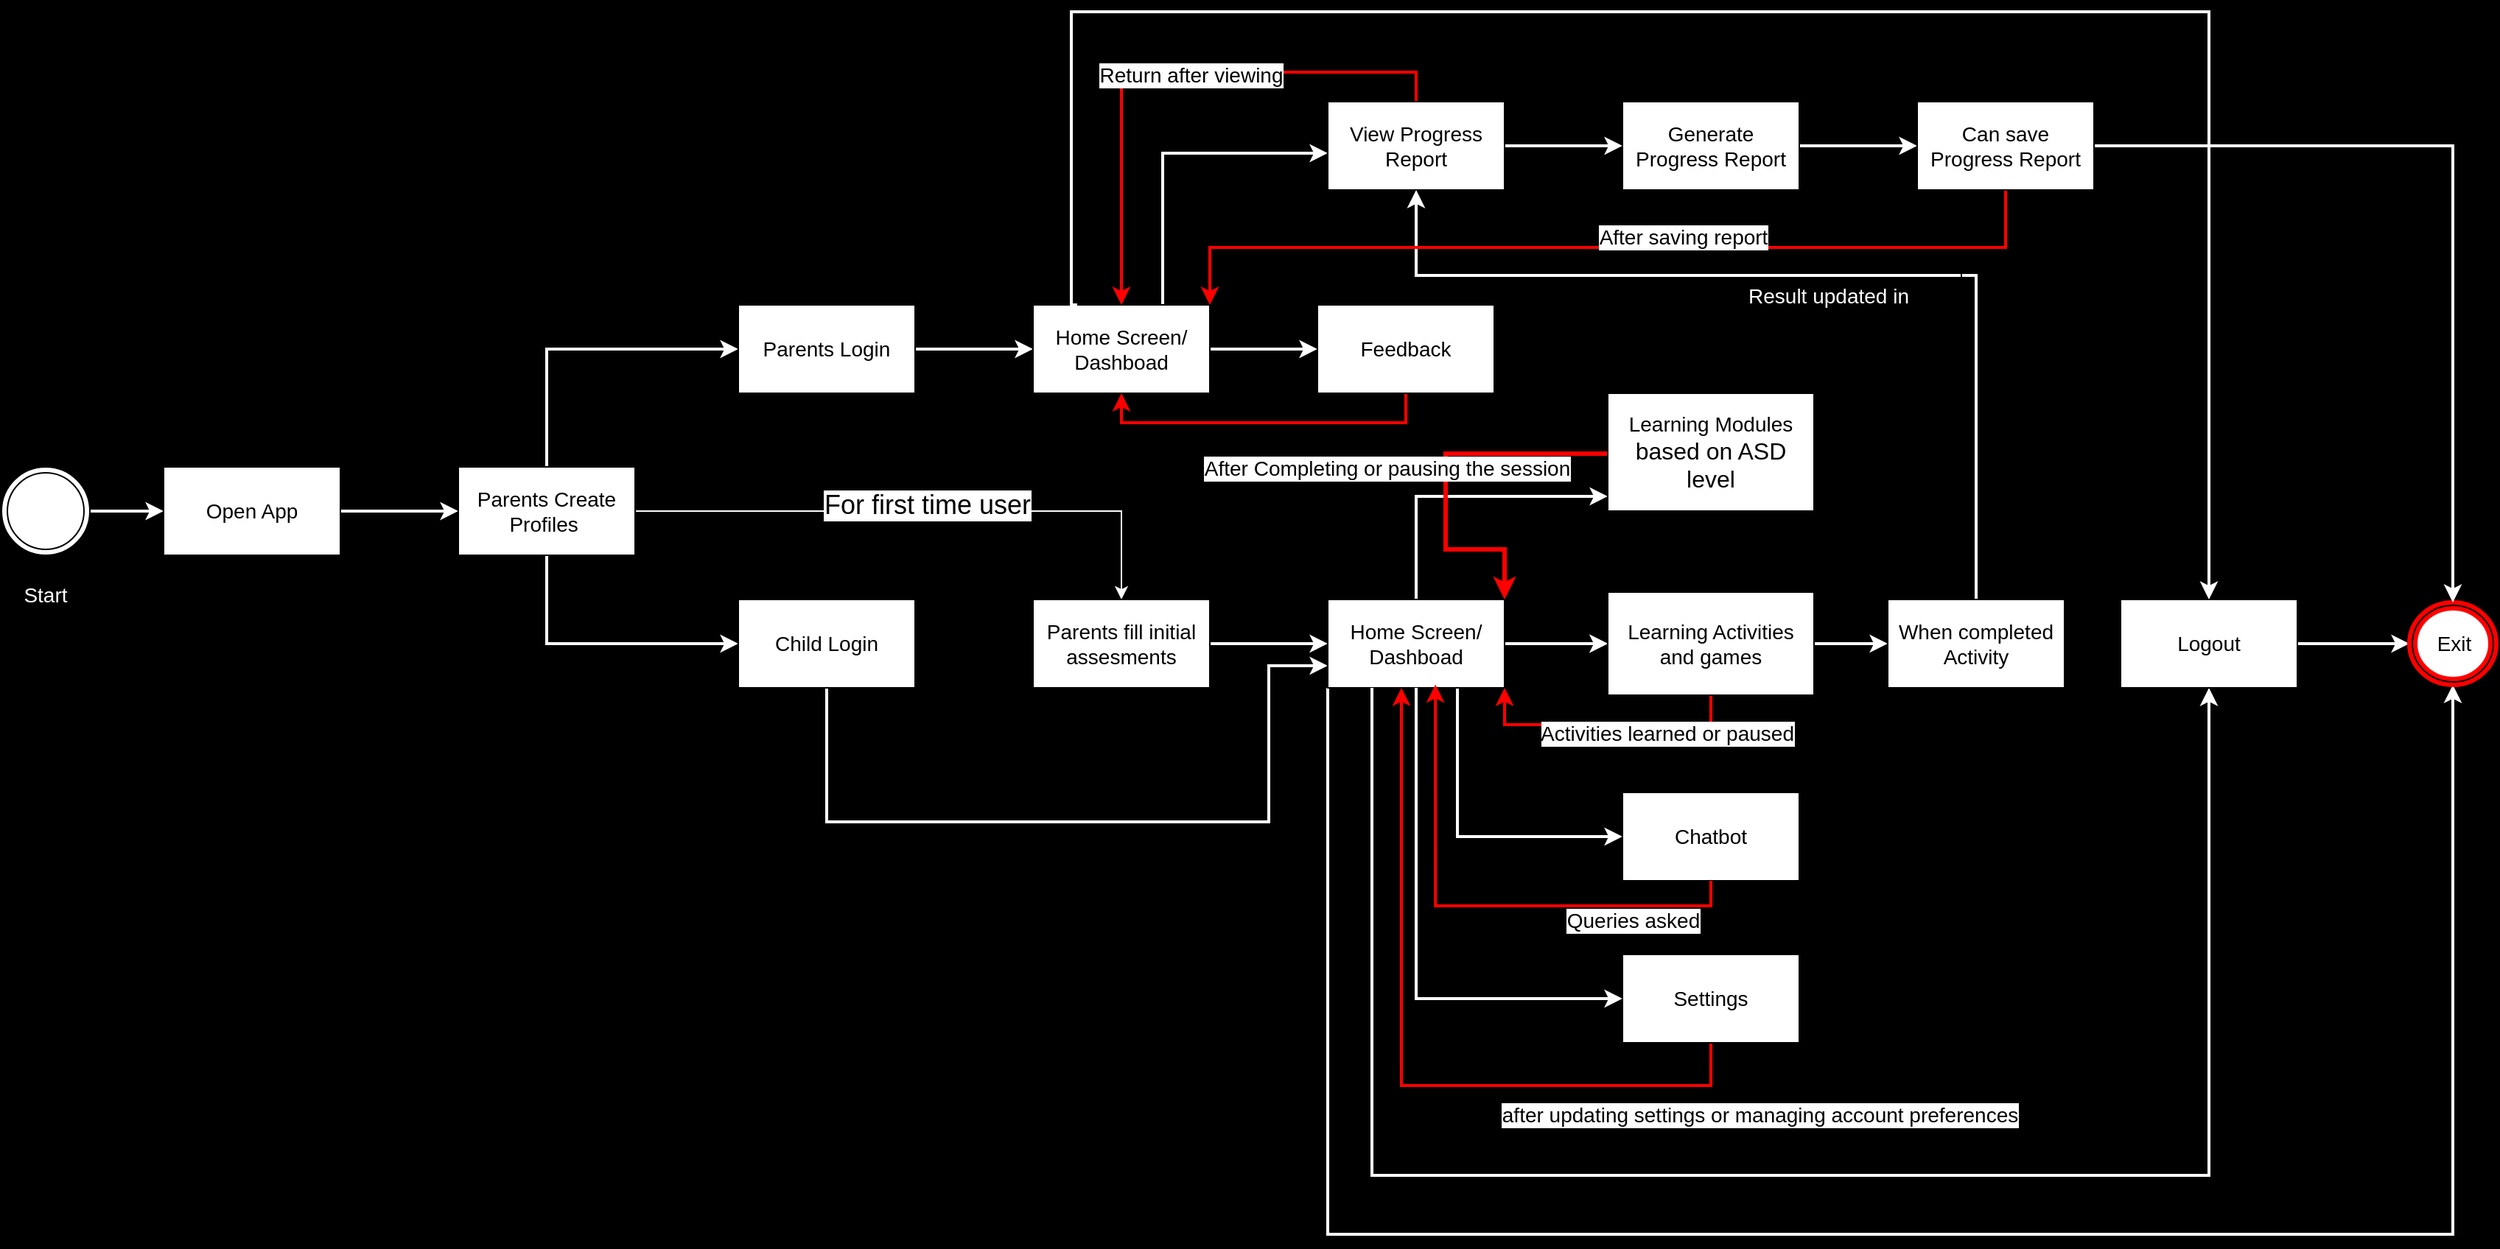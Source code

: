 <mxfile version="24.8.3">
  <diagram name="Page-1" id="Y77aju6TSqDfgTuME1C6">
    <mxGraphModel dx="1400" dy="753" grid="0" gridSize="10" guides="1" tooltips="1" connect="1" arrows="1" fold="1" page="1" pageScale="1" pageWidth="1600" pageHeight="900" background="#000000" math="0" shadow="0">
      <root>
        <mxCell id="0" />
        <mxCell id="1" parent="0" />
        <mxCell id="RywcK7QeIOkxBo_Rkbx2-1" value="" style="edgeStyle=orthogonalEdgeStyle;rounded=0;orthogonalLoop=1;jettySize=auto;html=1;strokeWidth=2;strokeColor=#FFFFFF;" edge="1" parent="1" source="RywcK7QeIOkxBo_Rkbx2-2" target="RywcK7QeIOkxBo_Rkbx2-4">
          <mxGeometry relative="1" as="geometry" />
        </mxCell>
        <mxCell id="RywcK7QeIOkxBo_Rkbx2-2" value="" style="ellipse;shape=doubleEllipse;html=1;dashed=0;whiteSpace=wrap;aspect=fixed;" vertex="1" parent="1">
          <mxGeometry x="140" y="1039" width="60" height="60" as="geometry" />
        </mxCell>
        <mxCell id="RywcK7QeIOkxBo_Rkbx2-3" value="" style="edgeStyle=orthogonalEdgeStyle;rounded=0;orthogonalLoop=1;jettySize=auto;html=1;strokeWidth=2;strokeColor=#FFFFFF;" edge="1" parent="1" source="RywcK7QeIOkxBo_Rkbx2-4" target="RywcK7QeIOkxBo_Rkbx2-7">
          <mxGeometry relative="1" as="geometry" />
        </mxCell>
        <mxCell id="RywcK7QeIOkxBo_Rkbx2-4" value="&lt;font face=&quot;Helvetica&quot; style=&quot;font-size: 14px;&quot;&gt;Open App&lt;/font&gt;" style="whiteSpace=wrap;html=1;dashed=0;" vertex="1" parent="1">
          <mxGeometry x="250" y="1039" width="120" height="60" as="geometry" />
        </mxCell>
        <mxCell id="RywcK7QeIOkxBo_Rkbx2-5" value="" style="edgeStyle=orthogonalEdgeStyle;rounded=0;orthogonalLoop=1;jettySize=auto;html=1;strokeWidth=2;strokeColor=#FCFCFC;" edge="1" parent="1" source="RywcK7QeIOkxBo_Rkbx2-7" target="RywcK7QeIOkxBo_Rkbx2-9">
          <mxGeometry relative="1" as="geometry">
            <Array as="points">
              <mxPoint x="510" y="959" />
            </Array>
          </mxGeometry>
        </mxCell>
        <mxCell id="RywcK7QeIOkxBo_Rkbx2-6" value="" style="edgeStyle=orthogonalEdgeStyle;rounded=0;orthogonalLoop=1;jettySize=auto;html=1;strokeColor=#FFFFFF;strokeWidth=2;" edge="1" parent="1" source="RywcK7QeIOkxBo_Rkbx2-7" target="RywcK7QeIOkxBo_Rkbx2-11">
          <mxGeometry relative="1" as="geometry">
            <Array as="points">
              <mxPoint x="510" y="1159" />
            </Array>
          </mxGeometry>
        </mxCell>
        <mxCell id="RywcK7QeIOkxBo_Rkbx2-40" style="edgeStyle=orthogonalEdgeStyle;rounded=0;orthogonalLoop=1;jettySize=auto;html=1;exitX=1;exitY=0.5;exitDx=0;exitDy=0;entryX=0.5;entryY=0;entryDx=0;entryDy=0;strokeColor=#fcfcfc;" edge="1" parent="1" source="RywcK7QeIOkxBo_Rkbx2-7" target="RywcK7QeIOkxBo_Rkbx2-13">
          <mxGeometry relative="1" as="geometry" />
        </mxCell>
        <mxCell id="RywcK7QeIOkxBo_Rkbx2-41" value="&lt;font style=&quot;font-size: 18px;&quot;&gt;For first time user&lt;/font&gt;" style="edgeLabel;html=1;align=center;verticalAlign=middle;resizable=0;points=[];" vertex="1" connectable="0" parent="RywcK7QeIOkxBo_Rkbx2-40">
          <mxGeometry x="0.013" y="4" relative="1" as="geometry">
            <mxPoint as="offset" />
          </mxGeometry>
        </mxCell>
        <mxCell id="RywcK7QeIOkxBo_Rkbx2-7" value="&lt;font style=&quot;font-size: 14px;&quot;&gt;Parents Create Profiles&amp;nbsp;&lt;/font&gt;" style="whiteSpace=wrap;html=1;dashed=0;" vertex="1" parent="1">
          <mxGeometry x="450" y="1039" width="120" height="60" as="geometry" />
        </mxCell>
        <mxCell id="RywcK7QeIOkxBo_Rkbx2-8" value="" style="edgeStyle=orthogonalEdgeStyle;rounded=0;orthogonalLoop=1;jettySize=auto;html=1;strokeWidth=2;strokeColor=#FFFFFF;" edge="1" parent="1" source="RywcK7QeIOkxBo_Rkbx2-9" target="RywcK7QeIOkxBo_Rkbx2-27">
          <mxGeometry relative="1" as="geometry" />
        </mxCell>
        <mxCell id="RywcK7QeIOkxBo_Rkbx2-9" value="&lt;font style=&quot;font-size: 14px;&quot;&gt;Parents Login&lt;/font&gt;" style="whiteSpace=wrap;html=1;dashed=0;" vertex="1" parent="1">
          <mxGeometry x="640" y="929" width="120" height="60" as="geometry" />
        </mxCell>
        <mxCell id="RywcK7QeIOkxBo_Rkbx2-10" value="" style="edgeStyle=orthogonalEdgeStyle;rounded=0;orthogonalLoop=1;jettySize=auto;html=1;strokeWidth=2;strokeColor=#FFFFFF;entryX=0;entryY=0.75;entryDx=0;entryDy=0;" edge="1" parent="1" source="RywcK7QeIOkxBo_Rkbx2-11" target="RywcK7QeIOkxBo_Rkbx2-18">
          <mxGeometry relative="1" as="geometry">
            <mxPoint x="790" y="1290" as="targetPoint" />
            <Array as="points">
              <mxPoint x="700" y="1280" />
              <mxPoint x="1000" y="1280" />
              <mxPoint x="1000" y="1174" />
            </Array>
          </mxGeometry>
        </mxCell>
        <mxCell id="RywcK7QeIOkxBo_Rkbx2-11" value="&lt;font style=&quot;font-size: 14px;&quot;&gt;Child Login&lt;/font&gt;" style="whiteSpace=wrap;html=1;dashed=0;fontColor=default;" vertex="1" parent="1">
          <mxGeometry x="640" y="1129" width="120" height="60" as="geometry" />
        </mxCell>
        <mxCell id="RywcK7QeIOkxBo_Rkbx2-12" value="" style="edgeStyle=orthogonalEdgeStyle;rounded=0;orthogonalLoop=1;jettySize=auto;html=1;strokeColor=#FFFFFF;strokeWidth=2;" edge="1" parent="1" source="RywcK7QeIOkxBo_Rkbx2-13" target="RywcK7QeIOkxBo_Rkbx2-18">
          <mxGeometry relative="1" as="geometry" />
        </mxCell>
        <mxCell id="RywcK7QeIOkxBo_Rkbx2-13" value="&lt;font style=&quot;font-size: 14px;&quot;&gt;Parents fill initial assesments&lt;/font&gt;" style="whiteSpace=wrap;html=1;dashed=0;fontColor=default;" vertex="1" parent="1">
          <mxGeometry x="840" y="1129" width="120" height="60" as="geometry" />
        </mxCell>
        <mxCell id="RywcK7QeIOkxBo_Rkbx2-14" value="" style="edgeStyle=orthogonalEdgeStyle;rounded=0;orthogonalLoop=1;jettySize=auto;html=1;strokeColor=#FFFFFF;strokeWidth=2;" edge="1" parent="1" source="RywcK7QeIOkxBo_Rkbx2-18" target="RywcK7QeIOkxBo_Rkbx2-19">
          <mxGeometry relative="1" as="geometry">
            <Array as="points">
              <mxPoint x="1100" y="1059" />
            </Array>
          </mxGeometry>
        </mxCell>
        <mxCell id="RywcK7QeIOkxBo_Rkbx2-15" value="" style="edgeStyle=orthogonalEdgeStyle;rounded=0;orthogonalLoop=1;jettySize=auto;html=1;strokeWidth=2;strokeColor=#FFFFFF;" edge="1" parent="1" source="RywcK7QeIOkxBo_Rkbx2-18" target="RywcK7QeIOkxBo_Rkbx2-21">
          <mxGeometry relative="1" as="geometry" />
        </mxCell>
        <mxCell id="RywcK7QeIOkxBo_Rkbx2-16" value="" style="edgeStyle=orthogonalEdgeStyle;rounded=0;orthogonalLoop=1;jettySize=auto;html=1;strokeColor=#FFFFFF;strokeWidth=2;entryX=0;entryY=0.5;entryDx=0;entryDy=0;" edge="1" parent="1" source="RywcK7QeIOkxBo_Rkbx2-18" target="RywcK7QeIOkxBo_Rkbx2-23">
          <mxGeometry relative="1" as="geometry">
            <Array as="points">
              <mxPoint x="1128" y="1290" />
            </Array>
          </mxGeometry>
        </mxCell>
        <mxCell id="RywcK7QeIOkxBo_Rkbx2-17" value="" style="edgeStyle=orthogonalEdgeStyle;rounded=0;orthogonalLoop=1;jettySize=auto;html=1;strokeWidth=2;strokeColor=#FFFFFF;" edge="1" parent="1" source="RywcK7QeIOkxBo_Rkbx2-18" target="RywcK7QeIOkxBo_Rkbx2-21">
          <mxGeometry relative="1" as="geometry" />
        </mxCell>
        <mxCell id="RywcK7QeIOkxBo_Rkbx2-67" style="edgeStyle=orthogonalEdgeStyle;rounded=0;orthogonalLoop=1;jettySize=auto;html=1;exitX=0;exitY=1;exitDx=0;exitDy=0;entryX=0.5;entryY=1;entryDx=0;entryDy=0;strokeWidth=2;strokeColor=#FFFFFF;" edge="1" parent="1" source="RywcK7QeIOkxBo_Rkbx2-18" target="RywcK7QeIOkxBo_Rkbx2-51">
          <mxGeometry relative="1" as="geometry">
            <Array as="points">
              <mxPoint x="1040" y="1560" />
              <mxPoint x="1803" y="1560" />
            </Array>
          </mxGeometry>
        </mxCell>
        <mxCell id="RywcK7QeIOkxBo_Rkbx2-18" value="&lt;font style=&quot;font-size: 14px;&quot;&gt;Home Screen/ Dashboad&lt;/font&gt;" style="whiteSpace=wrap;html=1;dashed=0;fontColor=default;" vertex="1" parent="1">
          <mxGeometry x="1040" y="1129" width="120" height="60" as="geometry" />
        </mxCell>
        <mxCell id="RywcK7QeIOkxBo_Rkbx2-42" value="&lt;font style=&quot;font-size: 14px;&quot;&gt;After Completing or pausing the session&lt;/font&gt;" style="edgeStyle=orthogonalEdgeStyle;rounded=0;orthogonalLoop=1;jettySize=auto;html=1;strokeColor=#FF0000;strokeWidth=3;" edge="1" parent="1" source="RywcK7QeIOkxBo_Rkbx2-19">
          <mxGeometry x="-0.036" y="-40" relative="1" as="geometry">
            <mxPoint x="1160" y="1129" as="targetPoint" />
            <Array as="points">
              <mxPoint x="1120" y="1030" />
              <mxPoint x="1120" y="1095" />
              <mxPoint x="1160" y="1095" />
            </Array>
            <mxPoint as="offset" />
          </mxGeometry>
        </mxCell>
        <mxCell id="RywcK7QeIOkxBo_Rkbx2-19" value="&lt;font style=&quot;font-size: 14px;&quot;&gt;Learning Modules&lt;/font&gt;&lt;div&gt;&lt;font size=&quot;3&quot;&gt;based on ASD level&lt;/font&gt;&lt;/div&gt;" style="whiteSpace=wrap;html=1;dashed=0;fontColor=default;" vertex="1" parent="1">
          <mxGeometry x="1230" y="989" width="140" height="80" as="geometry" />
        </mxCell>
        <mxCell id="RywcK7QeIOkxBo_Rkbx2-20" value="" style="edgeStyle=orthogonalEdgeStyle;rounded=0;orthogonalLoop=1;jettySize=auto;html=1;strokeWidth=2;strokeColor=#FFFFFF;" edge="1" parent="1" source="RywcK7QeIOkxBo_Rkbx2-21" target="RywcK7QeIOkxBo_Rkbx2-33">
          <mxGeometry relative="1" as="geometry">
            <Array as="points">
              <mxPoint x="1370" y="1159" />
              <mxPoint x="1370" y="1159" />
            </Array>
          </mxGeometry>
        </mxCell>
        <mxCell id="RywcK7QeIOkxBo_Rkbx2-44" style="edgeStyle=orthogonalEdgeStyle;rounded=0;orthogonalLoop=1;jettySize=auto;html=1;exitX=0.5;exitY=1;exitDx=0;exitDy=0;entryX=1;entryY=1;entryDx=0;entryDy=0;strokeColor=#FF0000;strokeWidth=2;" edge="1" parent="1" source="RywcK7QeIOkxBo_Rkbx2-21" target="RywcK7QeIOkxBo_Rkbx2-18">
          <mxGeometry relative="1" as="geometry" />
        </mxCell>
        <mxCell id="RywcK7QeIOkxBo_Rkbx2-45" value="&lt;font style=&quot;font-size: 14px;&quot;&gt;Activities learned or paused&lt;/font&gt;" style="edgeLabel;html=1;align=center;verticalAlign=middle;resizable=0;points=[];" vertex="1" connectable="0" parent="RywcK7QeIOkxBo_Rkbx2-44">
          <mxGeometry x="0.113" y="-2" relative="1" as="geometry">
            <mxPoint x="53" y="8" as="offset" />
          </mxGeometry>
        </mxCell>
        <mxCell id="RywcK7QeIOkxBo_Rkbx2-21" value="&lt;font style=&quot;font-size: 14px;&quot;&gt;Learning Activities and games&lt;/font&gt;" style="whiteSpace=wrap;html=1;dashed=0;fontColor=default;" vertex="1" parent="1">
          <mxGeometry x="1230" y="1124" width="140" height="70" as="geometry" />
        </mxCell>
        <mxCell id="RywcK7QeIOkxBo_Rkbx2-22" value="" style="edgeStyle=orthogonalEdgeStyle;rounded=0;orthogonalLoop=1;jettySize=auto;html=1;strokeWidth=2;strokeColor=#FFFFFF;exitX=0.5;exitY=1;exitDx=0;exitDy=0;entryX=0;entryY=0.5;entryDx=0;entryDy=0;" edge="1" parent="1" source="RywcK7QeIOkxBo_Rkbx2-18" target="RywcK7QeIOkxBo_Rkbx2-24">
          <mxGeometry relative="1" as="geometry">
            <mxPoint x="1070" y="1189" as="sourcePoint" />
            <Array as="points">
              <mxPoint x="1100" y="1400" />
            </Array>
          </mxGeometry>
        </mxCell>
        <mxCell id="RywcK7QeIOkxBo_Rkbx2-23" value="&lt;font style=&quot;font-size: 14px;&quot;&gt;Chatbot&lt;/font&gt;" style="whiteSpace=wrap;html=1;dashed=0;fontColor=default;" vertex="1" parent="1">
          <mxGeometry x="1240" y="1260" width="120" height="60" as="geometry" />
        </mxCell>
        <mxCell id="RywcK7QeIOkxBo_Rkbx2-48" style="edgeStyle=orthogonalEdgeStyle;rounded=0;orthogonalLoop=1;jettySize=auto;html=1;strokeWidth=2;strokeColor=#FF0000;exitX=0.5;exitY=1;exitDx=0;exitDy=0;" edge="1" parent="1" source="RywcK7QeIOkxBo_Rkbx2-24" target="RywcK7QeIOkxBo_Rkbx2-18">
          <mxGeometry relative="1" as="geometry">
            <Array as="points">
              <mxPoint x="1300" y="1459" />
              <mxPoint x="1090" y="1459" />
            </Array>
          </mxGeometry>
        </mxCell>
        <mxCell id="RywcK7QeIOkxBo_Rkbx2-50" value="&lt;font style=&quot;font-size: 14px;&quot;&gt;after updating settings or managing account preferences&lt;/font&gt;" style="edgeLabel;html=1;align=center;verticalAlign=middle;resizable=0;points=[];" vertex="1" connectable="0" parent="RywcK7QeIOkxBo_Rkbx2-48">
          <mxGeometry x="-0.72" y="-2" relative="1" as="geometry">
            <mxPoint x="75" y="22" as="offset" />
          </mxGeometry>
        </mxCell>
        <mxCell id="RywcK7QeIOkxBo_Rkbx2-24" value="&lt;font style=&quot;font-size: 14px;&quot;&gt;Settings&lt;/font&gt;" style="whiteSpace=wrap;html=1;dashed=0;fontColor=default;" vertex="1" parent="1">
          <mxGeometry x="1240" y="1370" width="120" height="60" as="geometry" />
        </mxCell>
        <mxCell id="RywcK7QeIOkxBo_Rkbx2-25" value="" style="edgeStyle=orthogonalEdgeStyle;rounded=0;orthogonalLoop=1;jettySize=auto;html=1;strokeWidth=2;strokeColor=#FFFFFF;" edge="1" parent="1" source="RywcK7QeIOkxBo_Rkbx2-27" target="RywcK7QeIOkxBo_Rkbx2-29">
          <mxGeometry relative="1" as="geometry">
            <Array as="points">
              <mxPoint x="928" y="826" />
            </Array>
          </mxGeometry>
        </mxCell>
        <mxCell id="RywcK7QeIOkxBo_Rkbx2-26" value="" style="edgeStyle=orthogonalEdgeStyle;rounded=0;orthogonalLoop=1;jettySize=auto;html=1;strokeWidth=2;strokeColor=#FFFFFF;" edge="1" parent="1" source="RywcK7QeIOkxBo_Rkbx2-27" target="RywcK7QeIOkxBo_Rkbx2-38">
          <mxGeometry relative="1" as="geometry" />
        </mxCell>
        <mxCell id="RywcK7QeIOkxBo_Rkbx2-27" value="&lt;font style=&quot;font-size: 14px;&quot;&gt;Home Screen/ Dashboad&lt;/font&gt;" style="whiteSpace=wrap;html=1;dashed=0;" vertex="1" parent="1">
          <mxGeometry x="840" y="929" width="120" height="60" as="geometry" />
        </mxCell>
        <mxCell id="RywcK7QeIOkxBo_Rkbx2-28" value="" style="edgeStyle=orthogonalEdgeStyle;rounded=0;orthogonalLoop=1;jettySize=auto;html=1;strokeWidth=2;strokeColor=#FFFFFF;entryX=0.5;entryY=0;entryDx=0;entryDy=0;exitX=0.25;exitY=0;exitDx=0;exitDy=0;" edge="1" parent="1" source="RywcK7QeIOkxBo_Rkbx2-27" target="RywcK7QeIOkxBo_Rkbx2-37">
          <mxGeometry relative="1" as="geometry">
            <mxPoint x="1100" y="849" as="targetPoint" />
            <Array as="points">
              <mxPoint x="866" y="929" />
              <mxPoint x="866" y="730" />
              <mxPoint x="1638" y="730" />
            </Array>
          </mxGeometry>
        </mxCell>
        <mxCell id="RywcK7QeIOkxBo_Rkbx2-56" value="" style="edgeStyle=orthogonalEdgeStyle;rounded=0;orthogonalLoop=1;jettySize=auto;html=1;" edge="1" parent="1" source="RywcK7QeIOkxBo_Rkbx2-29" target="RywcK7QeIOkxBo_Rkbx2-55">
          <mxGeometry relative="1" as="geometry" />
        </mxCell>
        <mxCell id="RywcK7QeIOkxBo_Rkbx2-57" style="edgeStyle=orthogonalEdgeStyle;rounded=0;orthogonalLoop=1;jettySize=auto;html=1;exitX=1;exitY=0.5;exitDx=0;exitDy=0;entryX=0;entryY=0.5;entryDx=0;entryDy=0;strokeColor=#FFFFFF;strokeWidth=2;" edge="1" parent="1" source="RywcK7QeIOkxBo_Rkbx2-29" target="RywcK7QeIOkxBo_Rkbx2-55">
          <mxGeometry relative="1" as="geometry" />
        </mxCell>
        <mxCell id="RywcK7QeIOkxBo_Rkbx2-61" style="edgeStyle=orthogonalEdgeStyle;rounded=0;orthogonalLoop=1;jettySize=auto;html=1;exitX=0.5;exitY=0;exitDx=0;exitDy=0;entryX=0.5;entryY=0;entryDx=0;entryDy=0;strokeColor=#FF0000;strokeWidth=2;" edge="1" parent="1" source="RywcK7QeIOkxBo_Rkbx2-29" target="RywcK7QeIOkxBo_Rkbx2-27">
          <mxGeometry relative="1" as="geometry" />
        </mxCell>
        <mxCell id="RywcK7QeIOkxBo_Rkbx2-62" value="&lt;font style=&quot;font-size: 14px;&quot;&gt;Return after viewing&lt;/font&gt;" style="edgeLabel;html=1;align=center;verticalAlign=middle;resizable=0;points=[];" vertex="1" connectable="0" parent="RywcK7QeIOkxBo_Rkbx2-61">
          <mxGeometry x="-0.087" y="2" relative="1" as="geometry">
            <mxPoint x="-1" as="offset" />
          </mxGeometry>
        </mxCell>
        <mxCell id="RywcK7QeIOkxBo_Rkbx2-29" value="&lt;font style=&quot;font-size: 14px;&quot;&gt;View Progress Report&lt;/font&gt;" style="whiteSpace=wrap;html=1;dashed=0;" vertex="1" parent="1">
          <mxGeometry x="1040" y="791" width="120" height="60" as="geometry" />
        </mxCell>
        <mxCell id="RywcK7QeIOkxBo_Rkbx2-30" value="" style="edgeStyle=orthogonalEdgeStyle;rounded=0;orthogonalLoop=1;jettySize=auto;html=1;" edge="1" parent="1" source="RywcK7QeIOkxBo_Rkbx2-33">
          <mxGeometry relative="1" as="geometry">
            <mxPoint x="1480" y="1049" as="targetPoint" />
          </mxGeometry>
        </mxCell>
        <mxCell id="RywcK7QeIOkxBo_Rkbx2-31" style="edgeStyle=orthogonalEdgeStyle;rounded=0;orthogonalLoop=1;jettySize=auto;html=1;entryX=0.5;entryY=1;entryDx=0;entryDy=0;strokeWidth=2;strokeColor=#FFFFFF;" edge="1" parent="1" source="RywcK7QeIOkxBo_Rkbx2-33" target="RywcK7QeIOkxBo_Rkbx2-29">
          <mxGeometry relative="1" as="geometry">
            <Array as="points">
              <mxPoint x="1480" y="909" />
              <mxPoint x="1100" y="909" />
            </Array>
          </mxGeometry>
        </mxCell>
        <mxCell id="RywcK7QeIOkxBo_Rkbx2-32" value="" style="edgeStyle=orthogonalEdgeStyle;rounded=0;orthogonalLoop=1;jettySize=auto;html=1;strokeWidth=2;strokeColor=#FFFFFF;exitX=0.25;exitY=1;exitDx=0;exitDy=0;" edge="1" parent="1" source="RywcK7QeIOkxBo_Rkbx2-18" target="RywcK7QeIOkxBo_Rkbx2-37">
          <mxGeometry relative="1" as="geometry">
            <Array as="points">
              <mxPoint x="1070" y="1520" />
              <mxPoint x="1638" y="1520" />
            </Array>
          </mxGeometry>
        </mxCell>
        <mxCell id="RywcK7QeIOkxBo_Rkbx2-33" value="&lt;font style=&quot;font-size: 14px;&quot;&gt;When completed Activity&lt;/font&gt;" style="whiteSpace=wrap;html=1;dashed=0;fontColor=default;" vertex="1" parent="1">
          <mxGeometry x="1420" y="1129" width="120" height="60" as="geometry" />
        </mxCell>
        <mxCell id="RywcK7QeIOkxBo_Rkbx2-34" style="edgeStyle=orthogonalEdgeStyle;rounded=0;orthogonalLoop=1;jettySize=auto;html=1;exitX=0.5;exitY=1;exitDx=0;exitDy=0;" edge="1" parent="1" source="RywcK7QeIOkxBo_Rkbx2-35">
          <mxGeometry relative="1" as="geometry">
            <mxPoint x="1408.231" y="876.0" as="targetPoint" />
          </mxGeometry>
        </mxCell>
        <mxCell id="RywcK7QeIOkxBo_Rkbx2-35" value="&lt;font style=&quot;font-size: 14px;&quot; color=&quot;#ffffff&quot;&gt;Result updated in&lt;/font&gt;" style="text;strokeColor=none;align=center;fillColor=none;html=1;verticalAlign=middle;whiteSpace=wrap;rounded=0;" vertex="1" parent="1">
          <mxGeometry x="1310" y="908" width="140" height="30" as="geometry" />
        </mxCell>
        <mxCell id="RywcK7QeIOkxBo_Rkbx2-36" value="&lt;font color=&quot;#ffffff&quot; style=&quot;font-size: 14px;&quot;&gt;Start&lt;/font&gt;" style="text;strokeColor=none;align=center;fillColor=none;html=1;verticalAlign=middle;whiteSpace=wrap;rounded=0;" vertex="1" parent="1">
          <mxGeometry x="140" y="1111" width="60" height="30" as="geometry" />
        </mxCell>
        <mxCell id="RywcK7QeIOkxBo_Rkbx2-52" style="edgeStyle=orthogonalEdgeStyle;rounded=0;orthogonalLoop=1;jettySize=auto;html=1;exitX=1;exitY=0.5;exitDx=0;exitDy=0;entryX=0;entryY=0.5;entryDx=0;entryDy=0;strokeColor=#FFFFFF;strokeWidth=2;" edge="1" parent="1" source="RywcK7QeIOkxBo_Rkbx2-37" target="RywcK7QeIOkxBo_Rkbx2-51">
          <mxGeometry relative="1" as="geometry" />
        </mxCell>
        <mxCell id="RywcK7QeIOkxBo_Rkbx2-37" value="&lt;span style=&quot;font-size: 14px;&quot;&gt;Logout&lt;/span&gt;" style="whiteSpace=wrap;html=1;dashed=0;fontColor=default;" vertex="1" parent="1">
          <mxGeometry x="1578" y="1129" width="120" height="60" as="geometry" />
        </mxCell>
        <mxCell id="RywcK7QeIOkxBo_Rkbx2-66" style="edgeStyle=orthogonalEdgeStyle;rounded=0;orthogonalLoop=1;jettySize=auto;html=1;exitX=0.5;exitY=1;exitDx=0;exitDy=0;entryX=0.5;entryY=1;entryDx=0;entryDy=0;strokeColor=#FF0000;strokeWidth=2;" edge="1" parent="1" source="RywcK7QeIOkxBo_Rkbx2-38" target="RywcK7QeIOkxBo_Rkbx2-27">
          <mxGeometry relative="1" as="geometry" />
        </mxCell>
        <mxCell id="RywcK7QeIOkxBo_Rkbx2-38" value="&lt;span style=&quot;font-size: 14px;&quot;&gt;Feedback&lt;/span&gt;" style="whiteSpace=wrap;html=1;dashed=0;" vertex="1" parent="1">
          <mxGeometry x="1033" y="929" width="120" height="60" as="geometry" />
        </mxCell>
        <mxCell id="RywcK7QeIOkxBo_Rkbx2-46" style="edgeStyle=orthogonalEdgeStyle;rounded=0;orthogonalLoop=1;jettySize=auto;html=1;entryX=0.609;entryY=0.962;entryDx=0;entryDy=0;entryPerimeter=0;strokeColor=#FF0000;strokeWidth=2;exitX=0.5;exitY=1;exitDx=0;exitDy=0;" edge="1" parent="1" source="RywcK7QeIOkxBo_Rkbx2-23" target="RywcK7QeIOkxBo_Rkbx2-18">
          <mxGeometry relative="1" as="geometry">
            <Array as="points">
              <mxPoint x="1300" y="1337" />
              <mxPoint x="1113" y="1337" />
            </Array>
          </mxGeometry>
        </mxCell>
        <mxCell id="RywcK7QeIOkxBo_Rkbx2-47" value="&lt;font style=&quot;font-size: 14px;&quot;&gt;Queries asked&lt;/font&gt;" style="edgeLabel;html=1;align=center;verticalAlign=middle;resizable=0;points=[];" vertex="1" connectable="0" parent="RywcK7QeIOkxBo_Rkbx2-46">
          <mxGeometry x="-0.783" y="1" relative="1" as="geometry">
            <mxPoint x="-32" y="9" as="offset" />
          </mxGeometry>
        </mxCell>
        <mxCell id="RywcK7QeIOkxBo_Rkbx2-51" value="&lt;font style=&quot;font-size: 14px;&quot;&gt;Exit&lt;/font&gt;" style="ellipse;html=1;shape=endState;fillColor=#FFFFFF;strokeColor=#ff0000;strokeWidth=3;" vertex="1" parent="1">
          <mxGeometry x="1774" y="1131" width="59" height="56" as="geometry" />
        </mxCell>
        <mxCell id="RywcK7QeIOkxBo_Rkbx2-59" value="" style="edgeStyle=orthogonalEdgeStyle;rounded=0;orthogonalLoop=1;jettySize=auto;html=1;" edge="1" parent="1" source="RywcK7QeIOkxBo_Rkbx2-55" target="RywcK7QeIOkxBo_Rkbx2-58">
          <mxGeometry relative="1" as="geometry" />
        </mxCell>
        <mxCell id="RywcK7QeIOkxBo_Rkbx2-60" style="edgeStyle=orthogonalEdgeStyle;rounded=0;orthogonalLoop=1;jettySize=auto;html=1;exitX=1;exitY=0.5;exitDx=0;exitDy=0;entryX=0;entryY=0.5;entryDx=0;entryDy=0;strokeColor=#FFFFFF;strokeWidth=2;" edge="1" parent="1" source="RywcK7QeIOkxBo_Rkbx2-55" target="RywcK7QeIOkxBo_Rkbx2-58">
          <mxGeometry relative="1" as="geometry" />
        </mxCell>
        <mxCell id="RywcK7QeIOkxBo_Rkbx2-55" value="&lt;font style=&quot;font-size: 14px;&quot;&gt;Generate Progress Report&lt;/font&gt;" style="whiteSpace=wrap;html=1;dashed=0;" vertex="1" parent="1">
          <mxGeometry x="1240" y="791" width="120" height="60" as="geometry" />
        </mxCell>
        <mxCell id="RywcK7QeIOkxBo_Rkbx2-63" style="edgeStyle=orthogonalEdgeStyle;rounded=0;orthogonalLoop=1;jettySize=auto;html=1;exitX=1;exitY=0.5;exitDx=0;exitDy=0;entryX=0.5;entryY=0;entryDx=0;entryDy=0;strokeColor=#FFFFFF;strokeWidth=2;" edge="1" parent="1" source="RywcK7QeIOkxBo_Rkbx2-58" target="RywcK7QeIOkxBo_Rkbx2-51">
          <mxGeometry relative="1" as="geometry" />
        </mxCell>
        <mxCell id="RywcK7QeIOkxBo_Rkbx2-64" style="edgeStyle=orthogonalEdgeStyle;rounded=0;orthogonalLoop=1;jettySize=auto;html=1;exitX=0.5;exitY=1;exitDx=0;exitDy=0;entryX=1;entryY=0;entryDx=0;entryDy=0;strokeColor=#FF0000;strokeWidth=2;" edge="1" parent="1" source="RywcK7QeIOkxBo_Rkbx2-58" target="RywcK7QeIOkxBo_Rkbx2-27">
          <mxGeometry relative="1" as="geometry" />
        </mxCell>
        <mxCell id="RywcK7QeIOkxBo_Rkbx2-65" value="&lt;font style=&quot;font-size: 14px;&quot;&gt;After saving report&lt;/font&gt;" style="edgeLabel;html=1;align=center;verticalAlign=middle;resizable=0;points=[];" vertex="1" connectable="0" parent="RywcK7QeIOkxBo_Rkbx2-64">
          <mxGeometry x="-0.164" y="-7" relative="1" as="geometry">
            <mxPoint as="offset" />
          </mxGeometry>
        </mxCell>
        <mxCell id="RywcK7QeIOkxBo_Rkbx2-58" value="&lt;font style=&quot;font-size: 14px;&quot;&gt;Can save Progress Report&lt;/font&gt;" style="whiteSpace=wrap;html=1;dashed=0;" vertex="1" parent="1">
          <mxGeometry x="1440" y="791" width="120" height="60" as="geometry" />
        </mxCell>
      </root>
    </mxGraphModel>
  </diagram>
</mxfile>
